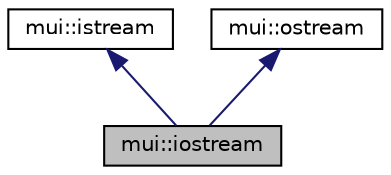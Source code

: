 digraph "mui::iostream"
{
 // LATEX_PDF_SIZE
  edge [fontname="Helvetica",fontsize="10",labelfontname="Helvetica",labelfontsize="10"];
  node [fontname="Helvetica",fontsize="10",shape=record];
  Node1 [label="mui::iostream",height=0.2,width=0.4,color="black", fillcolor="grey75", style="filled", fontcolor="black",tooltip=" "];
  Node2 -> Node1 [dir="back",color="midnightblue",fontsize="10",style="solid",fontname="Helvetica"];
  Node2 [label="mui::istream",height=0.2,width=0.4,color="black", fillcolor="white", style="filled",URL="$classmui_1_1istream.html",tooltip=" "];
  Node3 -> Node1 [dir="back",color="midnightblue",fontsize="10",style="solid",fontname="Helvetica"];
  Node3 [label="mui::ostream",height=0.2,width=0.4,color="black", fillcolor="white", style="filled",URL="$classmui_1_1ostream.html",tooltip=" "];
}
